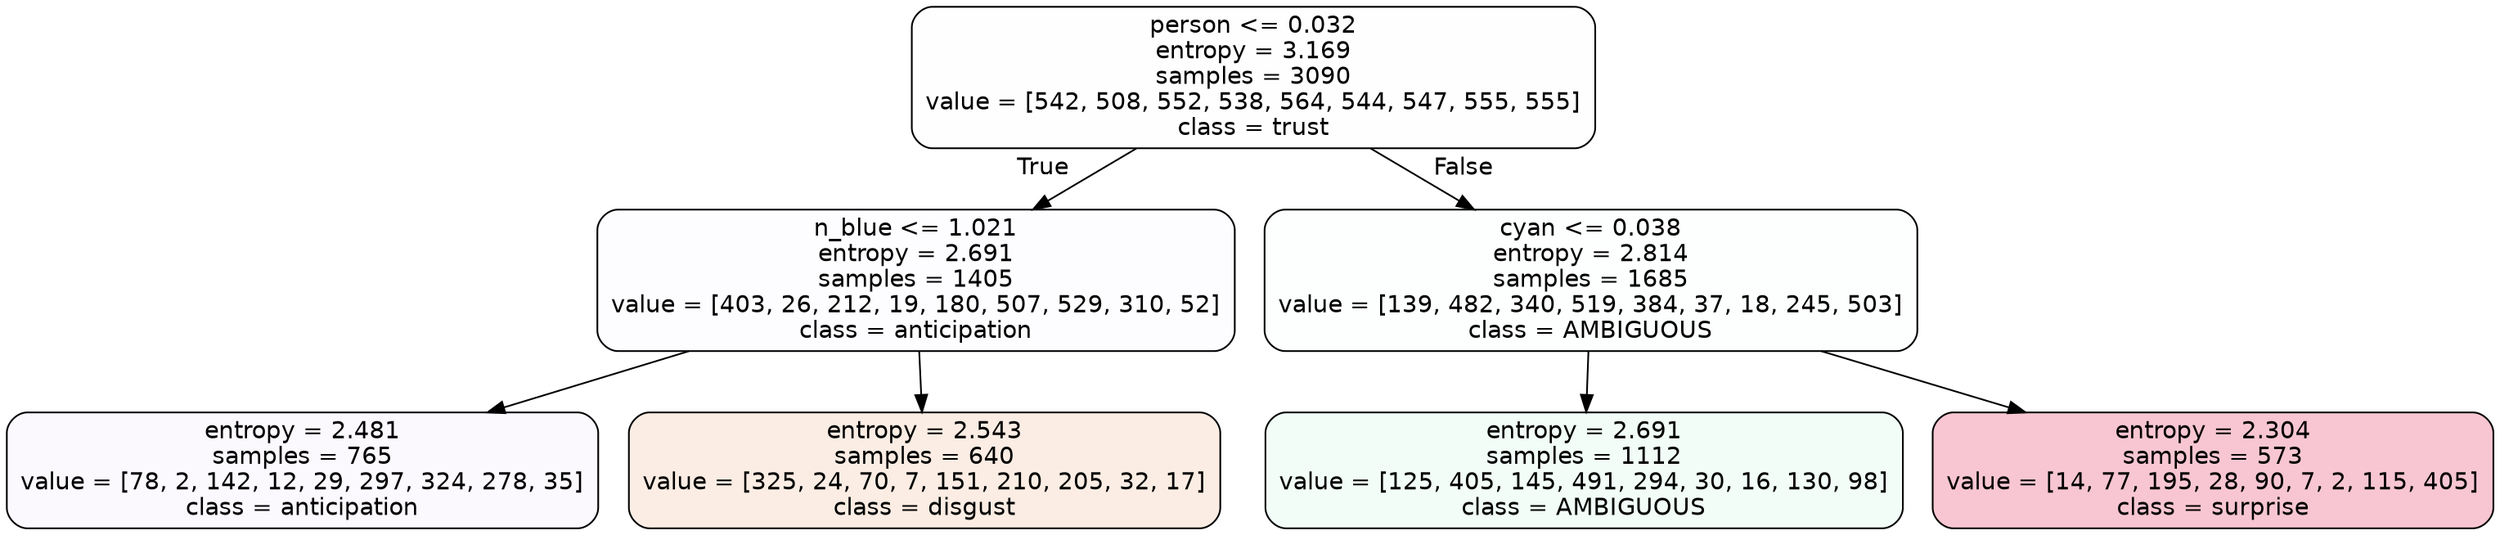 digraph Tree {
node [shape=box, style="filled, rounded", color="black", fontname=helvetica] ;
edge [fontname=helvetica] ;
0 [label="person <= 0.032\nentropy = 3.169\nsamples = 3090\nvalue = [542, 508, 552, 538, 564, 544, 547, 555, 555]\nclass = trust", fillcolor="#39d7e501"] ;
1 [label="n_blue <= 1.021\nentropy = 2.691\nsamples = 1405\nvalue = [403, 26, 212, 19, 180, 507, 529, 310, 52]\nclass = anticipation", fillcolor="#8139e503"] ;
0 -> 1 [labeldistance=2.5, labelangle=45, headlabel="True"] ;
2 [label="entropy = 2.481\nsamples = 765\nvalue = [78, 2, 142, 12, 29, 297, 324, 278, 35]\nclass = anticipation", fillcolor="#8139e508"] ;
1 -> 2 ;
3 [label="entropy = 2.543\nsamples = 640\nvalue = [325, 24, 70, 7, 151, 210, 205, 32, 17]\nclass = disgust", fillcolor="#e5813923"] ;
1 -> 3 ;
4 [label="cyan <= 0.038\nentropy = 2.814\nsamples = 1685\nvalue = [139, 482, 340, 519, 384, 37, 18, 245, 503]\nclass = AMBIGUOUS", fillcolor="#39e58102"] ;
0 -> 4 [labeldistance=2.5, labelangle=-45, headlabel="False"] ;
5 [label="entropy = 2.691\nsamples = 1112\nvalue = [125, 405, 145, 491, 294, 30, 16, 130, 98]\nclass = AMBIGUOUS", fillcolor="#39e58111"] ;
4 -> 5 ;
6 [label="entropy = 2.304\nsamples = 573\nvalue = [14, 77, 195, 28, 90, 7, 2, 115, 405]\nclass = surprise", fillcolor="#e5396449"] ;
4 -> 6 ;
}